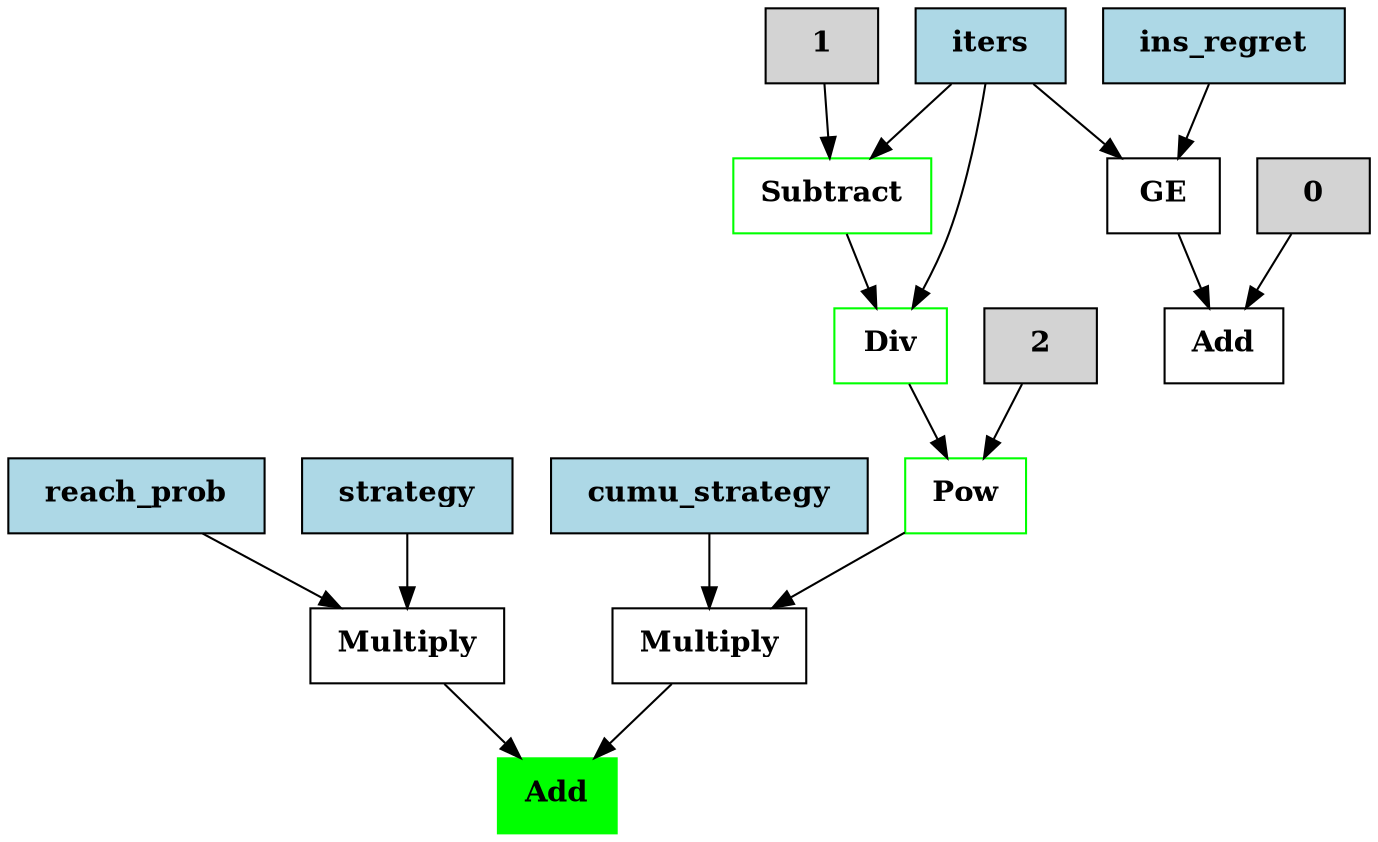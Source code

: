 digraph "/home/dell/autocfr/logs/3/valid_images/images_119_cumulative_strategy" {
	{
		node [color=green peripheries=1 shape=box]
		m [label=< <B>Div</B> >]
	}
	{
		node [color="" fillcolor=lightgray shape=box style=filled]
		1 [label=< <B> 1 </B> >]
	}
	{
		node [color="" fillcolor=lightblue shape=box style=filled]
		ins_regret [label=< <B> ins_regret </B> >]
	}
	{
		node [color=green shape=box style=filled]
		p [label=< <B>Add</B> >]
	}
	{
		node [color=black peripheries=1 shape=box]
		j [label=< <B>Multiply</B> >]
	}
	{
		node [color=green peripheries=1 shape=box]
		n [label=< <B>Pow</B> >]
	}
	{
		node [color="" fillcolor=lightblue shape=box style=filled]
		reach_prob [label=< <B> reach_prob </B> >]
	}
	{
		node [color="" fillcolor=lightgray shape=box style=filled]
		2 [label=< <B> 2 </B> >]
	}
	{
		node [color=black peripheries=1 shape=box]
		l [label=< <B>Add</B> >]
	}
	{
		node [color=black peripheries=1 shape=box]
		i [label=< <B>GE</B> >]
	}
	{
		node [color="" fillcolor=lightblue shape=box style=filled]
		strategy [label=< <B> strategy </B> >]
	}
	{
		node [color="" fillcolor=lightgray shape=box style=filled]
		0 [label=< <B> 0 </B> >]
	}
	{
		node [color=black peripheries=1 shape=box]
		o [label=< <B>Multiply</B> >]
	}
	{
		node [color="" fillcolor=lightblue shape=box style=filled]
		iters [label=< <B> iters </B> >]
	}
	{
		node [color="" fillcolor=lightblue shape=box style=filled]
		cumu_strategy [label=< <B> cumu_strategy </B> >]
	}
	{
		node [color=green peripheries=1 shape=box]
		k [label=< <B>Subtract</B> >]
	}
	{
		ins_regret -> i
	}
	{
		iters -> i
	}
	{
		reach_prob -> j
	}
	{
		strategy -> j
	}
	{
		iters -> k
	}
	{
		1 -> k
	}
	{
		i -> l
	}
	{
		0 -> l
	}
	{
		k -> m
	}
	{
		iters -> m
	}
	{
		m -> n
	}
	{
		2 -> n
	}
	{
		cumu_strategy -> o
	}
	{
		n -> o
	}
	{
		o -> p
	}
	{
		j -> p
	}
}
